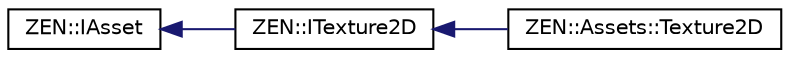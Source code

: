 digraph "Graphical Class Hierarchy"
{
 // LATEX_PDF_SIZE
  edge [fontname="Helvetica",fontsize="10",labelfontname="Helvetica",labelfontsize="10"];
  node [fontname="Helvetica",fontsize="10",shape=record];
  rankdir="LR";
  Node0 [label="ZEN::IAsset",height=0.2,width=0.4,color="black", fillcolor="white", style="filled",URL="$classZEN_1_1IAsset.html",tooltip=" "];
  Node0 -> Node1 [dir="back",color="midnightblue",fontsize="10",style="solid",fontname="Helvetica"];
  Node1 [label="ZEN::ITexture2D",height=0.2,width=0.4,color="black", fillcolor="white", style="filled",URL="$classZEN_1_1ITexture2D.html",tooltip=" "];
  Node1 -> Node2 [dir="back",color="midnightblue",fontsize="10",style="solid",fontname="Helvetica"];
  Node2 [label="ZEN::Assets::Texture2D",height=0.2,width=0.4,color="black", fillcolor="white", style="filled",URL="$classZEN_1_1Assets_1_1Texture2D.html",tooltip=" "];
}
